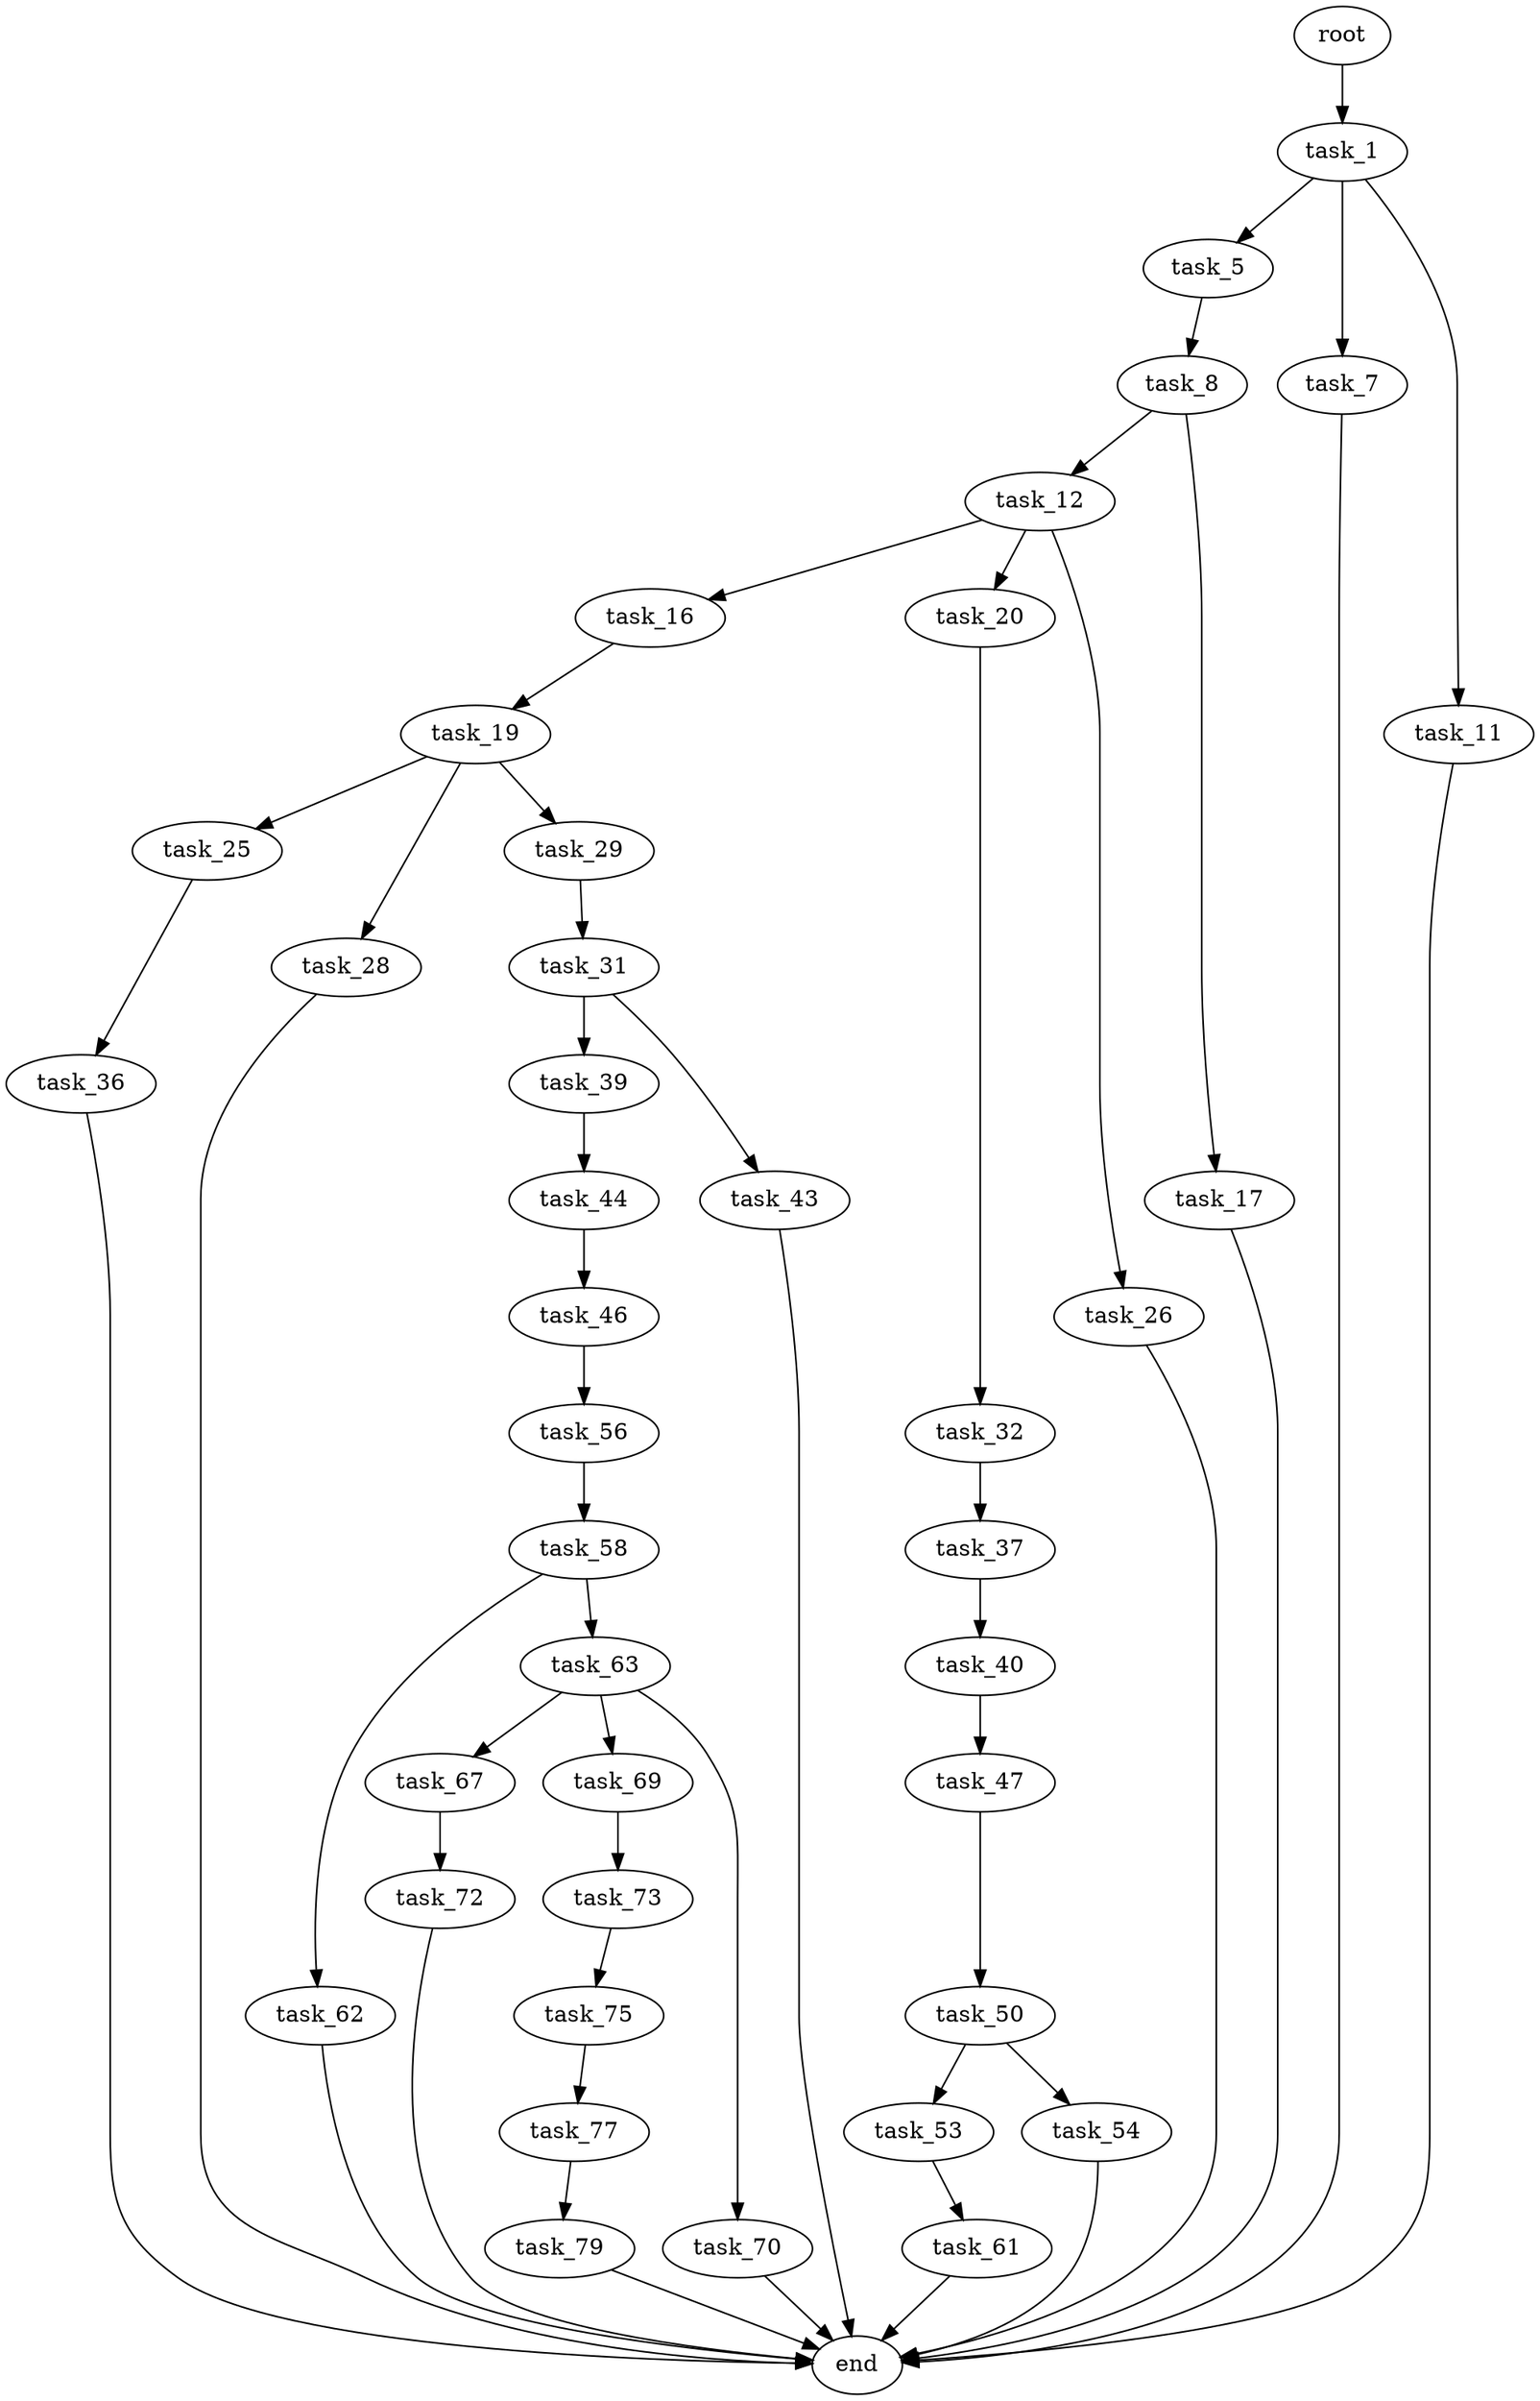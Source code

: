 digraph G {
  root [size="0.000000"];
  task_1 [size="13285047438.000000"];
  task_5 [size="32999608436.000000"];
  task_7 [size="2922135614.000000"];
  task_11 [size="368293445632.000000"];
  task_8 [size="6829213127.000000"];
  end [size="0.000000"];
  task_12 [size="18369243578.000000"];
  task_17 [size="143557919761.000000"];
  task_16 [size="3915281639.000000"];
  task_20 [size="1073741824000.000000"];
  task_26 [size="28991029248.000000"];
  task_19 [size="134217728000.000000"];
  task_25 [size="29960519231.000000"];
  task_28 [size="25637730388.000000"];
  task_29 [size="68719476736.000000"];
  task_32 [size="339082816741.000000"];
  task_36 [size="370032150898.000000"];
  task_31 [size="46877689428.000000"];
  task_39 [size="134217728000.000000"];
  task_43 [size="16760249049.000000"];
  task_37 [size="328652418191.000000"];
  task_40 [size="549755813888.000000"];
  task_44 [size="8589934592.000000"];
  task_47 [size="28251863570.000000"];
  task_46 [size="1073741824000.000000"];
  task_56 [size="134217728000.000000"];
  task_50 [size="68719476736.000000"];
  task_53 [size="68719476736.000000"];
  task_54 [size="230458273043.000000"];
  task_61 [size="368293445632.000000"];
  task_58 [size="782757789696.000000"];
  task_62 [size="14405485484.000000"];
  task_63 [size="68719476736.000000"];
  task_67 [size="134217728000.000000"];
  task_69 [size="1445468871.000000"];
  task_70 [size="549755813888.000000"];
  task_72 [size="44326893443.000000"];
  task_73 [size="24976412192.000000"];
  task_75 [size="1183180352.000000"];
  task_77 [size="110209516350.000000"];
  task_79 [size="152131803209.000000"];

  root -> task_1 [size="1.000000"];
  task_1 -> task_5 [size="838860800.000000"];
  task_1 -> task_7 [size="838860800.000000"];
  task_1 -> task_11 [size="838860800.000000"];
  task_5 -> task_8 [size="536870912.000000"];
  task_7 -> end [size="1.000000"];
  task_11 -> end [size="1.000000"];
  task_8 -> task_12 [size="33554432.000000"];
  task_8 -> task_17 [size="33554432.000000"];
  task_12 -> task_16 [size="838860800.000000"];
  task_12 -> task_20 [size="838860800.000000"];
  task_12 -> task_26 [size="838860800.000000"];
  task_17 -> end [size="1.000000"];
  task_16 -> task_19 [size="75497472.000000"];
  task_20 -> task_32 [size="838860800.000000"];
  task_26 -> end [size="1.000000"];
  task_19 -> task_25 [size="209715200.000000"];
  task_19 -> task_28 [size="209715200.000000"];
  task_19 -> task_29 [size="209715200.000000"];
  task_25 -> task_36 [size="838860800.000000"];
  task_28 -> end [size="1.000000"];
  task_29 -> task_31 [size="134217728.000000"];
  task_32 -> task_37 [size="301989888.000000"];
  task_36 -> end [size="1.000000"];
  task_31 -> task_39 [size="134217728.000000"];
  task_31 -> task_43 [size="134217728.000000"];
  task_39 -> task_44 [size="209715200.000000"];
  task_43 -> end [size="1.000000"];
  task_37 -> task_40 [size="209715200.000000"];
  task_40 -> task_47 [size="536870912.000000"];
  task_44 -> task_46 [size="33554432.000000"];
  task_47 -> task_50 [size="75497472.000000"];
  task_46 -> task_56 [size="838860800.000000"];
  task_56 -> task_58 [size="209715200.000000"];
  task_50 -> task_53 [size="134217728.000000"];
  task_50 -> task_54 [size="134217728.000000"];
  task_53 -> task_61 [size="134217728.000000"];
  task_54 -> end [size="1.000000"];
  task_61 -> end [size="1.000000"];
  task_58 -> task_62 [size="679477248.000000"];
  task_58 -> task_63 [size="679477248.000000"];
  task_62 -> end [size="1.000000"];
  task_63 -> task_67 [size="134217728.000000"];
  task_63 -> task_69 [size="134217728.000000"];
  task_63 -> task_70 [size="134217728.000000"];
  task_67 -> task_72 [size="209715200.000000"];
  task_69 -> task_73 [size="33554432.000000"];
  task_70 -> end [size="1.000000"];
  task_72 -> end [size="1.000000"];
  task_73 -> task_75 [size="536870912.000000"];
  task_75 -> task_77 [size="75497472.000000"];
  task_77 -> task_79 [size="75497472.000000"];
  task_79 -> end [size="1.000000"];
}

